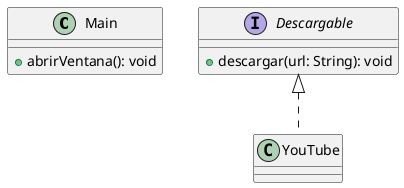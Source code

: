 @startuml Musify
class Main{
    + abrirVentana(): void
}

interface Descargable{
    + descargar(url: String): void
}

class YouTube{
    
}

Descargable <|-. YouTube

@enduml